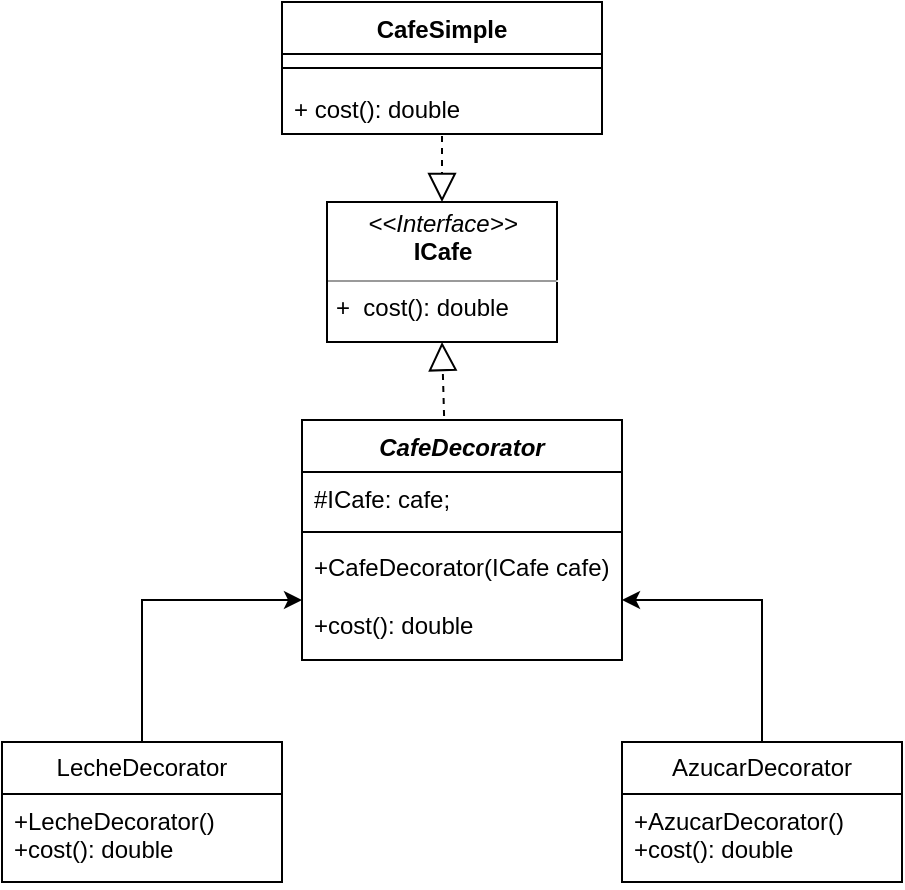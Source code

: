 <mxfile version="22.0.4" type="device">
  <diagram id="C5RBs43oDa-KdzZeNtuy" name="Page-1">
    <mxGraphModel dx="818" dy="486" grid="1" gridSize="10" guides="1" tooltips="1" connect="1" arrows="1" fold="1" page="1" pageScale="1" pageWidth="827" pageHeight="1169" math="0" shadow="0">
      <root>
        <mxCell id="WIyWlLk6GJQsqaUBKTNV-0" />
        <mxCell id="WIyWlLk6GJQsqaUBKTNV-1" parent="WIyWlLk6GJQsqaUBKTNV-0" />
        <mxCell id="dNdCTz8wH0I6SGXrNnn3-10" value="" style="endArrow=block;dashed=1;endFill=0;endSize=12;html=1;rounded=0;exitX=0.5;exitY=1.038;exitDx=0;exitDy=0;exitPerimeter=0;entryX=0.5;entryY=0;entryDx=0;entryDy=0;" edge="1" parent="WIyWlLk6GJQsqaUBKTNV-1" source="dNdCTz8wH0I6SGXrNnn3-14" target="dNdCTz8wH0I6SGXrNnn3-15">
          <mxGeometry width="160" relative="1" as="geometry">
            <mxPoint x="430" y="140" as="sourcePoint" />
            <mxPoint x="430" y="190" as="targetPoint" />
          </mxGeometry>
        </mxCell>
        <mxCell id="dNdCTz8wH0I6SGXrNnn3-11" value="CafeSimple" style="swimlane;fontStyle=1;align=center;verticalAlign=top;childLayout=stackLayout;horizontal=1;startSize=26;horizontalStack=0;resizeParent=1;resizeParentMax=0;resizeLast=0;collapsible=1;marginBottom=0;whiteSpace=wrap;html=1;" vertex="1" parent="WIyWlLk6GJQsqaUBKTNV-1">
          <mxGeometry x="350" y="100" width="160" height="66" as="geometry" />
        </mxCell>
        <mxCell id="dNdCTz8wH0I6SGXrNnn3-13" value="" style="line;strokeWidth=1;fillColor=none;align=left;verticalAlign=middle;spacingTop=-1;spacingLeft=3;spacingRight=3;rotatable=0;labelPosition=right;points=[];portConstraint=eastwest;strokeColor=inherit;" vertex="1" parent="dNdCTz8wH0I6SGXrNnn3-11">
          <mxGeometry y="26" width="160" height="14" as="geometry" />
        </mxCell>
        <mxCell id="dNdCTz8wH0I6SGXrNnn3-14" value="+ cost(): double" style="text;strokeColor=none;fillColor=none;align=left;verticalAlign=top;spacingLeft=4;spacingRight=4;overflow=hidden;rotatable=0;points=[[0,0.5],[1,0.5]];portConstraint=eastwest;whiteSpace=wrap;html=1;" vertex="1" parent="dNdCTz8wH0I6SGXrNnn3-11">
          <mxGeometry y="40" width="160" height="26" as="geometry" />
        </mxCell>
        <mxCell id="dNdCTz8wH0I6SGXrNnn3-15" value="&lt;p style=&quot;margin:0px;margin-top:4px;text-align:center;&quot;&gt;&lt;i&gt;&amp;lt;&amp;lt;Interface&amp;gt;&amp;gt;&lt;/i&gt;&lt;br&gt;&lt;b&gt;ICafe&lt;/b&gt;&lt;/p&gt;&lt;hr size=&quot;1&quot;&gt;&lt;p style=&quot;margin:0px;margin-left:4px;&quot;&gt;+&amp;nbsp; cost(): double&lt;br&gt;&lt;/p&gt;" style="verticalAlign=top;align=left;overflow=fill;fontSize=12;fontFamily=Helvetica;html=1;whiteSpace=wrap;" vertex="1" parent="WIyWlLk6GJQsqaUBKTNV-1">
          <mxGeometry x="372.5" y="200" width="115" height="70" as="geometry" />
        </mxCell>
        <mxCell id="dNdCTz8wH0I6SGXrNnn3-20" value="AzucarDecorator" style="swimlane;fontStyle=0;childLayout=stackLayout;horizontal=1;startSize=26;fillColor=none;horizontalStack=0;resizeParent=1;resizeParentMax=0;resizeLast=0;collapsible=1;marginBottom=0;whiteSpace=wrap;html=1;" vertex="1" parent="WIyWlLk6GJQsqaUBKTNV-1">
          <mxGeometry x="520" y="470" width="140" height="70" as="geometry" />
        </mxCell>
        <mxCell id="dNdCTz8wH0I6SGXrNnn3-21" value="+AzucarDecorator()&lt;br&gt;+cost(): double" style="text;strokeColor=none;fillColor=none;align=left;verticalAlign=top;spacingLeft=4;spacingRight=4;overflow=hidden;rotatable=0;points=[[0,0.5],[1,0.5]];portConstraint=eastwest;whiteSpace=wrap;html=1;" vertex="1" parent="dNdCTz8wH0I6SGXrNnn3-20">
          <mxGeometry y="26" width="140" height="44" as="geometry" />
        </mxCell>
        <mxCell id="dNdCTz8wH0I6SGXrNnn3-36" style="edgeStyle=orthogonalEdgeStyle;rounded=0;orthogonalLoop=1;jettySize=auto;html=1;entryX=0;entryY=0.5;entryDx=0;entryDy=0;" edge="1" parent="WIyWlLk6GJQsqaUBKTNV-1" source="dNdCTz8wH0I6SGXrNnn3-24" target="dNdCTz8wH0I6SGXrNnn3-31">
          <mxGeometry relative="1" as="geometry" />
        </mxCell>
        <mxCell id="dNdCTz8wH0I6SGXrNnn3-24" value="LecheDecorator" style="swimlane;fontStyle=0;childLayout=stackLayout;horizontal=1;startSize=26;fillColor=none;horizontalStack=0;resizeParent=1;resizeParentMax=0;resizeLast=0;collapsible=1;marginBottom=0;whiteSpace=wrap;html=1;" vertex="1" parent="WIyWlLk6GJQsqaUBKTNV-1">
          <mxGeometry x="210" y="470" width="140" height="70" as="geometry" />
        </mxCell>
        <mxCell id="dNdCTz8wH0I6SGXrNnn3-27" value="+LecheDecorator()&lt;br&gt;+cost(): double" style="text;strokeColor=none;fillColor=none;align=left;verticalAlign=top;spacingLeft=4;spacingRight=4;overflow=hidden;rotatable=0;points=[[0,0.5],[1,0.5]];portConstraint=eastwest;whiteSpace=wrap;html=1;" vertex="1" parent="dNdCTz8wH0I6SGXrNnn3-24">
          <mxGeometry y="26" width="140" height="44" as="geometry" />
        </mxCell>
        <mxCell id="dNdCTz8wH0I6SGXrNnn3-28" value="&lt;i&gt;CafeDecorator&lt;/i&gt;" style="swimlane;fontStyle=1;align=center;verticalAlign=top;childLayout=stackLayout;horizontal=1;startSize=26;horizontalStack=0;resizeParent=1;resizeParentMax=0;resizeLast=0;collapsible=1;marginBottom=0;whiteSpace=wrap;html=1;" vertex="1" parent="WIyWlLk6GJQsqaUBKTNV-1">
          <mxGeometry x="360" y="309" width="160" height="120" as="geometry" />
        </mxCell>
        <mxCell id="dNdCTz8wH0I6SGXrNnn3-29" value="#ICafe: cafe;" style="text;strokeColor=none;fillColor=none;align=left;verticalAlign=top;spacingLeft=4;spacingRight=4;overflow=hidden;rotatable=0;points=[[0,0.5],[1,0.5]];portConstraint=eastwest;whiteSpace=wrap;html=1;" vertex="1" parent="dNdCTz8wH0I6SGXrNnn3-28">
          <mxGeometry y="26" width="160" height="26" as="geometry" />
        </mxCell>
        <mxCell id="dNdCTz8wH0I6SGXrNnn3-30" value="" style="line;strokeWidth=1;fillColor=none;align=left;verticalAlign=middle;spacingTop=-1;spacingLeft=3;spacingRight=3;rotatable=0;labelPosition=right;points=[];portConstraint=eastwest;strokeColor=inherit;" vertex="1" parent="dNdCTz8wH0I6SGXrNnn3-28">
          <mxGeometry y="52" width="160" height="8" as="geometry" />
        </mxCell>
        <mxCell id="dNdCTz8wH0I6SGXrNnn3-31" value="+CafeDecorator(ICafe cafe)&lt;br&gt;&lt;br&gt;+cost(): double" style="text;strokeColor=none;fillColor=none;align=left;verticalAlign=top;spacingLeft=4;spacingRight=4;overflow=hidden;rotatable=0;points=[[0,0.5],[1,0.5]];portConstraint=eastwest;whiteSpace=wrap;html=1;" vertex="1" parent="dNdCTz8wH0I6SGXrNnn3-28">
          <mxGeometry y="60" width="160" height="60" as="geometry" />
        </mxCell>
        <mxCell id="dNdCTz8wH0I6SGXrNnn3-32" value="" style="endArrow=block;dashed=1;endFill=0;endSize=12;html=1;rounded=0;entryX=0.5;entryY=1;entryDx=0;entryDy=0;exitX=0.444;exitY=-0.017;exitDx=0;exitDy=0;exitPerimeter=0;" edge="1" parent="WIyWlLk6GJQsqaUBKTNV-1" source="dNdCTz8wH0I6SGXrNnn3-28" target="dNdCTz8wH0I6SGXrNnn3-15">
          <mxGeometry width="160" relative="1" as="geometry">
            <mxPoint x="561.99" y="220" as="sourcePoint" />
            <mxPoint x="560" y="275.99" as="targetPoint" />
          </mxGeometry>
        </mxCell>
        <mxCell id="dNdCTz8wH0I6SGXrNnn3-35" style="edgeStyle=orthogonalEdgeStyle;rounded=0;orthogonalLoop=1;jettySize=auto;html=1;entryX=1;entryY=0.5;entryDx=0;entryDy=0;" edge="1" parent="WIyWlLk6GJQsqaUBKTNV-1" source="dNdCTz8wH0I6SGXrNnn3-20" target="dNdCTz8wH0I6SGXrNnn3-31">
          <mxGeometry relative="1" as="geometry" />
        </mxCell>
      </root>
    </mxGraphModel>
  </diagram>
</mxfile>

